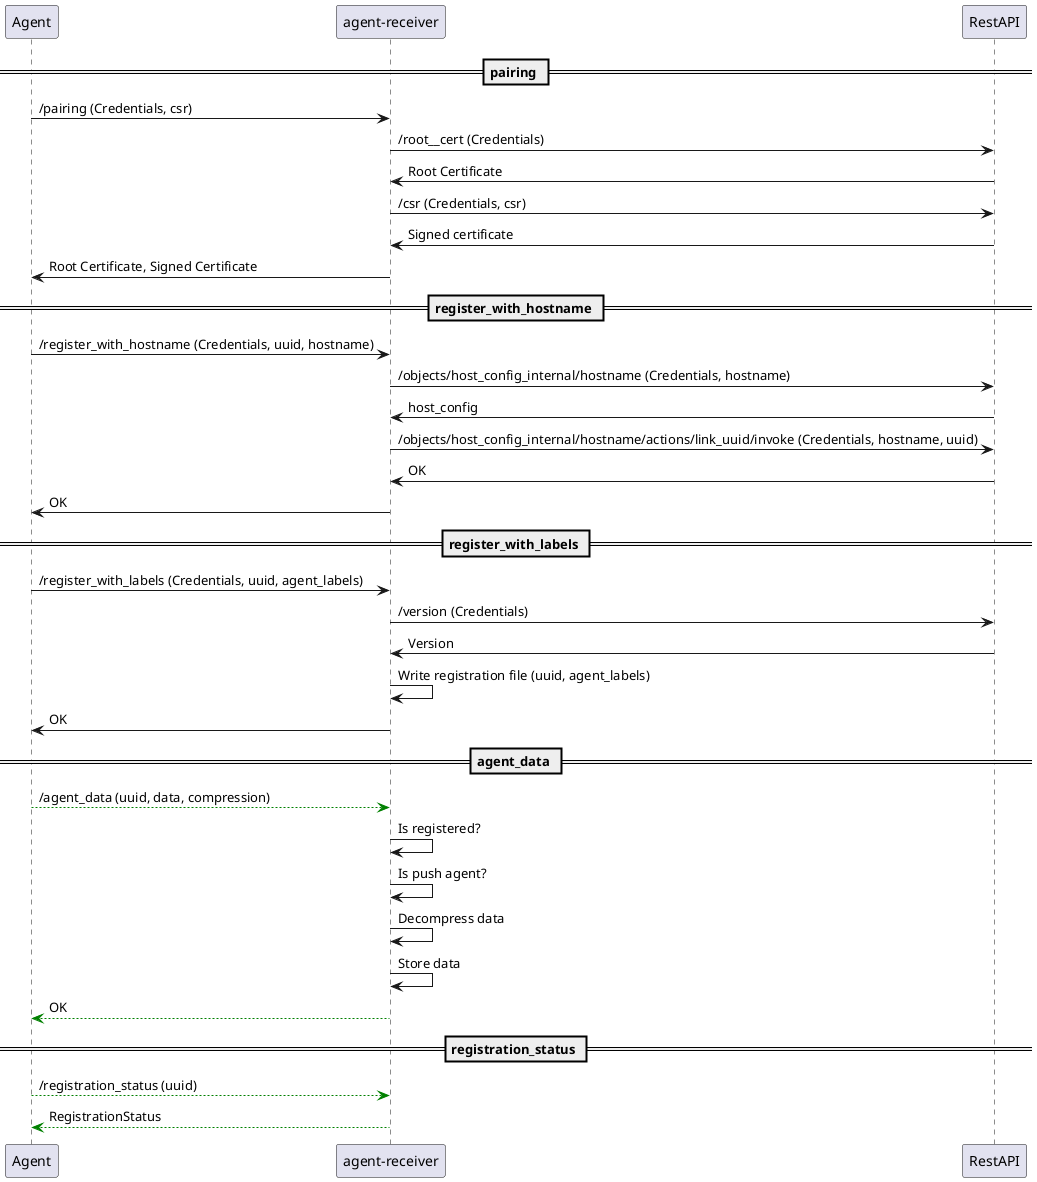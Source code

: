 @startuml

participant Agent as agent
participant "agent-receiver" as agent_receiver
participant "RestAPI" as rest_api

== pairing ==

agent -> agent_receiver:  /pairing (Credentials, csr)
agent_receiver -> rest_api: /root__cert (Credentials)
rest_api -> agent_receiver: Root Certificate
agent_receiver -> rest_api: /csr (Credentials, csr)
rest_api -> agent_receiver: Signed certificate
agent_receiver -> agent: Root Certificate, Signed Certificate


== register_with_hostname ==

agent -> agent_receiver: /register_with_hostname (Credentials, uuid, hostname)
agent_receiver -> rest_api: /objects/host_config_internal/hostname (Credentials, hostname)
rest_api -> agent_receiver: host_config
agent_receiver -> rest_api: /objects/host_config_internal/hostname/actions/link_uuid/invoke (Credentials, hostname, uuid)
rest_api -> agent_receiver: OK
agent_receiver -> agent: OK


== register_with_labels ==

agent -> agent_receiver: /register_with_labels (Credentials, uuid, agent_labels)
agent_receiver -> rest_api: /version (Credentials)
rest_api -> agent_receiver: Version
agent_receiver -> agent_receiver: Write registration file (uuid, agent_labels)
agent_receiver -> agent: OK


== agent_data ==

agent -[#green]-> agent_receiver: /agent_data (uuid, data, compression)
agent_receiver -> agent_receiver: Is registered?
agent_receiver -> agent_receiver: Is push agent?
agent_receiver -> agent_receiver: Decompress data
agent_receiver -> agent_receiver: Store data
agent_receiver -[#green]-> agent: OK


== registration_status ==

agent -[#green]-> agent_receiver: /registration_status (uuid)
agent_receiver -[#green]-> agent: RegistrationStatus


@enduml
